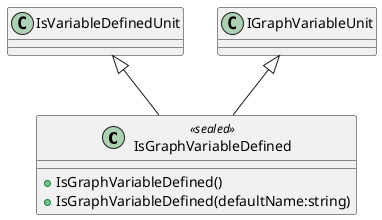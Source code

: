 @startuml
class IsGraphVariableDefined <<sealed>> {
    + IsGraphVariableDefined()
    + IsGraphVariableDefined(defaultName:string)
}
IsVariableDefinedUnit <|-- IsGraphVariableDefined
IGraphVariableUnit <|-- IsGraphVariableDefined
@enduml
